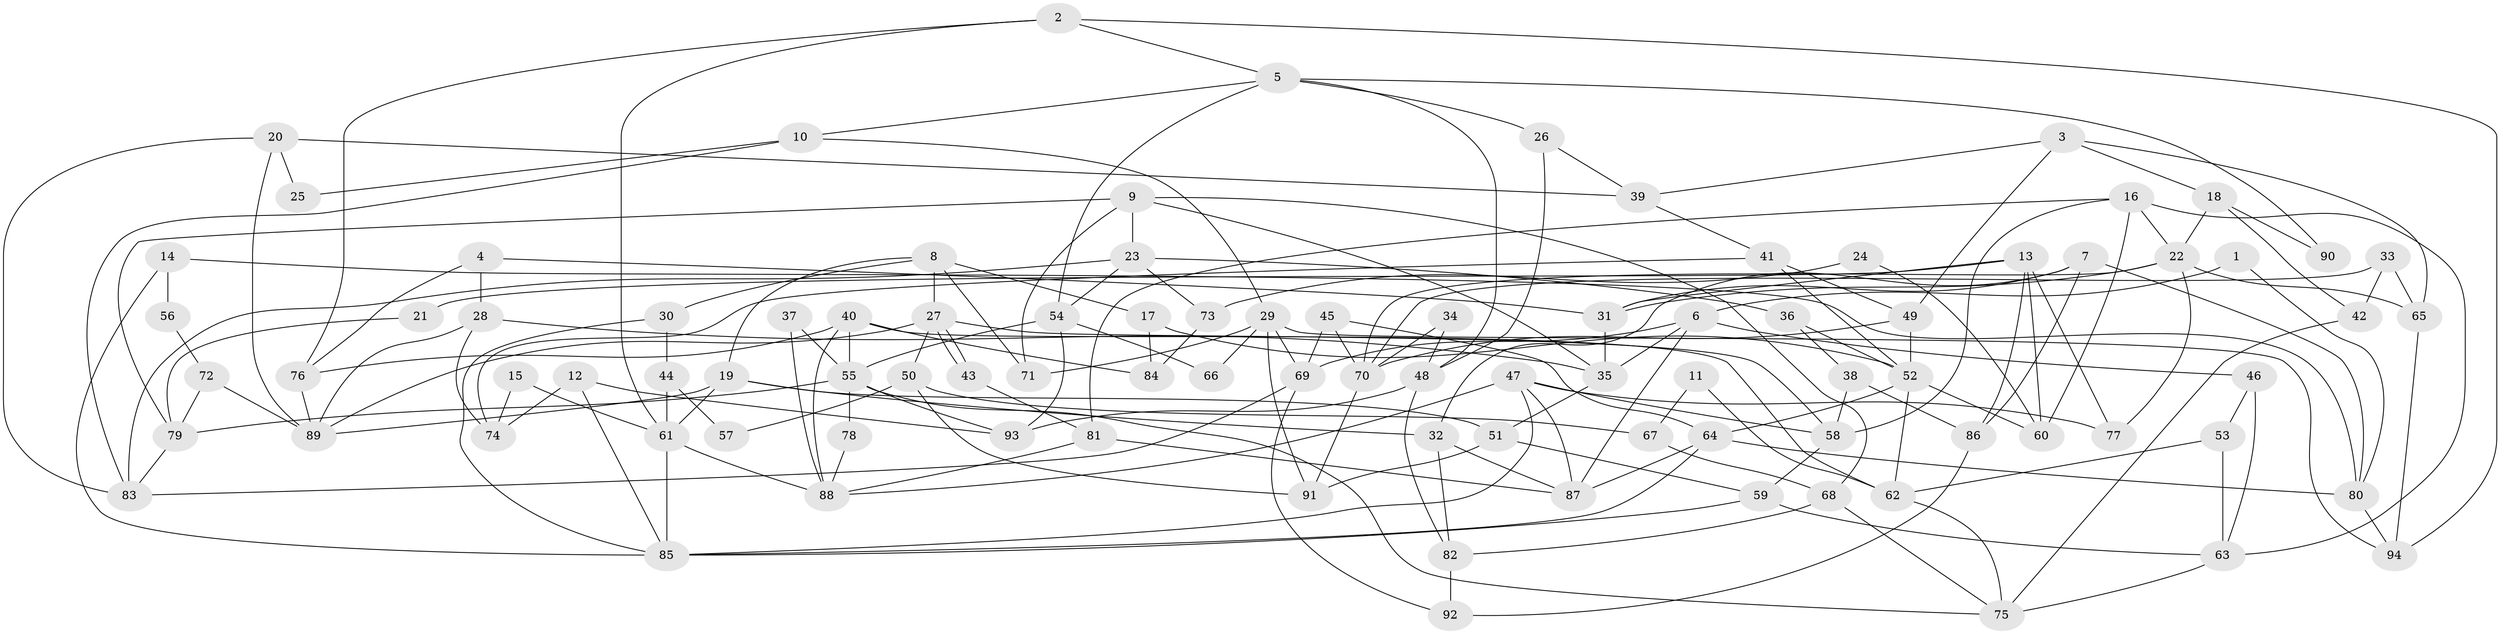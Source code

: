 // Generated by graph-tools (version 1.1) at 2025/15/03/09/25 04:15:20]
// undirected, 94 vertices, 188 edges
graph export_dot {
graph [start="1"]
  node [color=gray90,style=filled];
  1;
  2;
  3;
  4;
  5;
  6;
  7;
  8;
  9;
  10;
  11;
  12;
  13;
  14;
  15;
  16;
  17;
  18;
  19;
  20;
  21;
  22;
  23;
  24;
  25;
  26;
  27;
  28;
  29;
  30;
  31;
  32;
  33;
  34;
  35;
  36;
  37;
  38;
  39;
  40;
  41;
  42;
  43;
  44;
  45;
  46;
  47;
  48;
  49;
  50;
  51;
  52;
  53;
  54;
  55;
  56;
  57;
  58;
  59;
  60;
  61;
  62;
  63;
  64;
  65;
  66;
  67;
  68;
  69;
  70;
  71;
  72;
  73;
  74;
  75;
  76;
  77;
  78;
  79;
  80;
  81;
  82;
  83;
  84;
  85;
  86;
  87;
  88;
  89;
  90;
  91;
  92;
  93;
  94;
  1 -- 6;
  1 -- 80;
  2 -- 5;
  2 -- 76;
  2 -- 61;
  2 -- 94;
  3 -- 65;
  3 -- 39;
  3 -- 18;
  3 -- 49;
  4 -- 31;
  4 -- 28;
  4 -- 76;
  5 -- 54;
  5 -- 48;
  5 -- 10;
  5 -- 26;
  5 -- 90;
  6 -- 87;
  6 -- 35;
  6 -- 46;
  6 -- 69;
  7 -- 86;
  7 -- 31;
  7 -- 32;
  7 -- 80;
  8 -- 19;
  8 -- 71;
  8 -- 17;
  8 -- 27;
  8 -- 30;
  9 -- 35;
  9 -- 23;
  9 -- 68;
  9 -- 71;
  9 -- 79;
  10 -- 29;
  10 -- 25;
  10 -- 83;
  11 -- 67;
  11 -- 62;
  12 -- 85;
  12 -- 93;
  12 -- 74;
  13 -- 77;
  13 -- 60;
  13 -- 21;
  13 -- 31;
  13 -- 86;
  14 -- 80;
  14 -- 85;
  14 -- 56;
  15 -- 74;
  15 -- 61;
  16 -- 58;
  16 -- 81;
  16 -- 22;
  16 -- 60;
  16 -- 63;
  17 -- 52;
  17 -- 84;
  18 -- 42;
  18 -- 22;
  18 -- 90;
  19 -- 32;
  19 -- 51;
  19 -- 61;
  19 -- 89;
  20 -- 83;
  20 -- 89;
  20 -- 25;
  20 -- 39;
  21 -- 79;
  22 -- 31;
  22 -- 65;
  22 -- 70;
  22 -- 77;
  23 -- 83;
  23 -- 36;
  23 -- 54;
  23 -- 73;
  24 -- 73;
  24 -- 60;
  26 -- 39;
  26 -- 48;
  27 -- 43;
  27 -- 43;
  27 -- 50;
  27 -- 58;
  27 -- 89;
  28 -- 74;
  28 -- 89;
  28 -- 35;
  29 -- 69;
  29 -- 94;
  29 -- 66;
  29 -- 71;
  29 -- 91;
  30 -- 85;
  30 -- 44;
  31 -- 35;
  32 -- 87;
  32 -- 82;
  33 -- 70;
  33 -- 65;
  33 -- 42;
  34 -- 70;
  34 -- 48;
  35 -- 51;
  36 -- 52;
  36 -- 38;
  37 -- 88;
  37 -- 55;
  38 -- 58;
  38 -- 86;
  39 -- 41;
  40 -- 55;
  40 -- 76;
  40 -- 62;
  40 -- 84;
  40 -- 88;
  41 -- 52;
  41 -- 49;
  41 -- 74;
  42 -- 75;
  43 -- 81;
  44 -- 61;
  44 -- 57;
  45 -- 64;
  45 -- 70;
  45 -- 69;
  46 -- 63;
  46 -- 53;
  47 -- 88;
  47 -- 85;
  47 -- 58;
  47 -- 77;
  47 -- 87;
  48 -- 93;
  48 -- 82;
  49 -- 70;
  49 -- 52;
  50 -- 91;
  50 -- 57;
  50 -- 67;
  51 -- 59;
  51 -- 91;
  52 -- 62;
  52 -- 60;
  52 -- 64;
  53 -- 63;
  53 -- 62;
  54 -- 55;
  54 -- 66;
  54 -- 93;
  55 -- 75;
  55 -- 79;
  55 -- 78;
  55 -- 93;
  56 -- 72;
  58 -- 59;
  59 -- 63;
  59 -- 85;
  61 -- 85;
  61 -- 88;
  62 -- 75;
  63 -- 75;
  64 -- 85;
  64 -- 80;
  64 -- 87;
  65 -- 94;
  67 -- 68;
  68 -- 82;
  68 -- 75;
  69 -- 83;
  69 -- 92;
  70 -- 91;
  72 -- 89;
  72 -- 79;
  73 -- 84;
  76 -- 89;
  78 -- 88;
  79 -- 83;
  80 -- 94;
  81 -- 87;
  81 -- 88;
  82 -- 92;
  86 -- 92;
}
